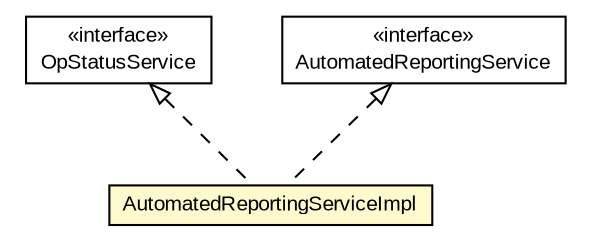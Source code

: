 #!/usr/local/bin/dot
#
# Class diagram 
# Generated by UMLGraph version R5_6-24-gf6e263 (http://www.umlgraph.org/)
#

digraph G {
	edge [fontname="arial",fontsize=10,labelfontname="arial",labelfontsize=10];
	node [fontname="arial",fontsize=10,shape=plaintext];
	nodesep=0.25;
	ranksep=0.5;
	// org.miloss.fgsms.services.interfaces.automatedreportingservice.OpStatusService
	c149523 [label=<<table title="org.miloss.fgsms.services.interfaces.automatedreportingservice.OpStatusService" border="0" cellborder="1" cellspacing="0" cellpadding="2" port="p" href="../../interfaces/automatedreportingservice/OpStatusService.html">
		<tr><td><table border="0" cellspacing="0" cellpadding="1">
<tr><td align="center" balign="center"> &#171;interface&#187; </td></tr>
<tr><td align="center" balign="center"> OpStatusService </td></tr>
		</table></td></tr>
		</table>>, URL="../../interfaces/automatedreportingservice/OpStatusService.html", fontname="arial", fontcolor="black", fontsize=10.0];
	// org.miloss.fgsms.services.interfaces.automatedreportingservice.AutomatedReportingService
	c149552 [label=<<table title="org.miloss.fgsms.services.interfaces.automatedreportingservice.AutomatedReportingService" border="0" cellborder="1" cellspacing="0" cellpadding="2" port="p" href="../../interfaces/automatedreportingservice/AutomatedReportingService.html">
		<tr><td><table border="0" cellspacing="0" cellpadding="1">
<tr><td align="center" balign="center"> &#171;interface&#187; </td></tr>
<tr><td align="center" balign="center"> AutomatedReportingService </td></tr>
		</table></td></tr>
		</table>>, URL="../../interfaces/automatedreportingservice/AutomatedReportingService.html", fontname="arial", fontcolor="black", fontsize=10.0];
	// org.miloss.fgsms.services.ars.impl.AutomatedReportingServiceImpl
	c150360 [label=<<table title="org.miloss.fgsms.services.ars.impl.AutomatedReportingServiceImpl" border="0" cellborder="1" cellspacing="0" cellpadding="2" port="p" bgcolor="lemonChiffon" href="./AutomatedReportingServiceImpl.html">
		<tr><td><table border="0" cellspacing="0" cellpadding="1">
<tr><td align="center" balign="center"> AutomatedReportingServiceImpl </td></tr>
		</table></td></tr>
		</table>>, URL="./AutomatedReportingServiceImpl.html", fontname="arial", fontcolor="black", fontsize=10.0];
	//org.miloss.fgsms.services.ars.impl.AutomatedReportingServiceImpl implements org.miloss.fgsms.services.interfaces.automatedreportingservice.AutomatedReportingService
	c149552:p -> c150360:p [dir=back,arrowtail=empty,style=dashed];
	//org.miloss.fgsms.services.ars.impl.AutomatedReportingServiceImpl implements org.miloss.fgsms.services.interfaces.automatedreportingservice.OpStatusService
	c149523:p -> c150360:p [dir=back,arrowtail=empty,style=dashed];
}

